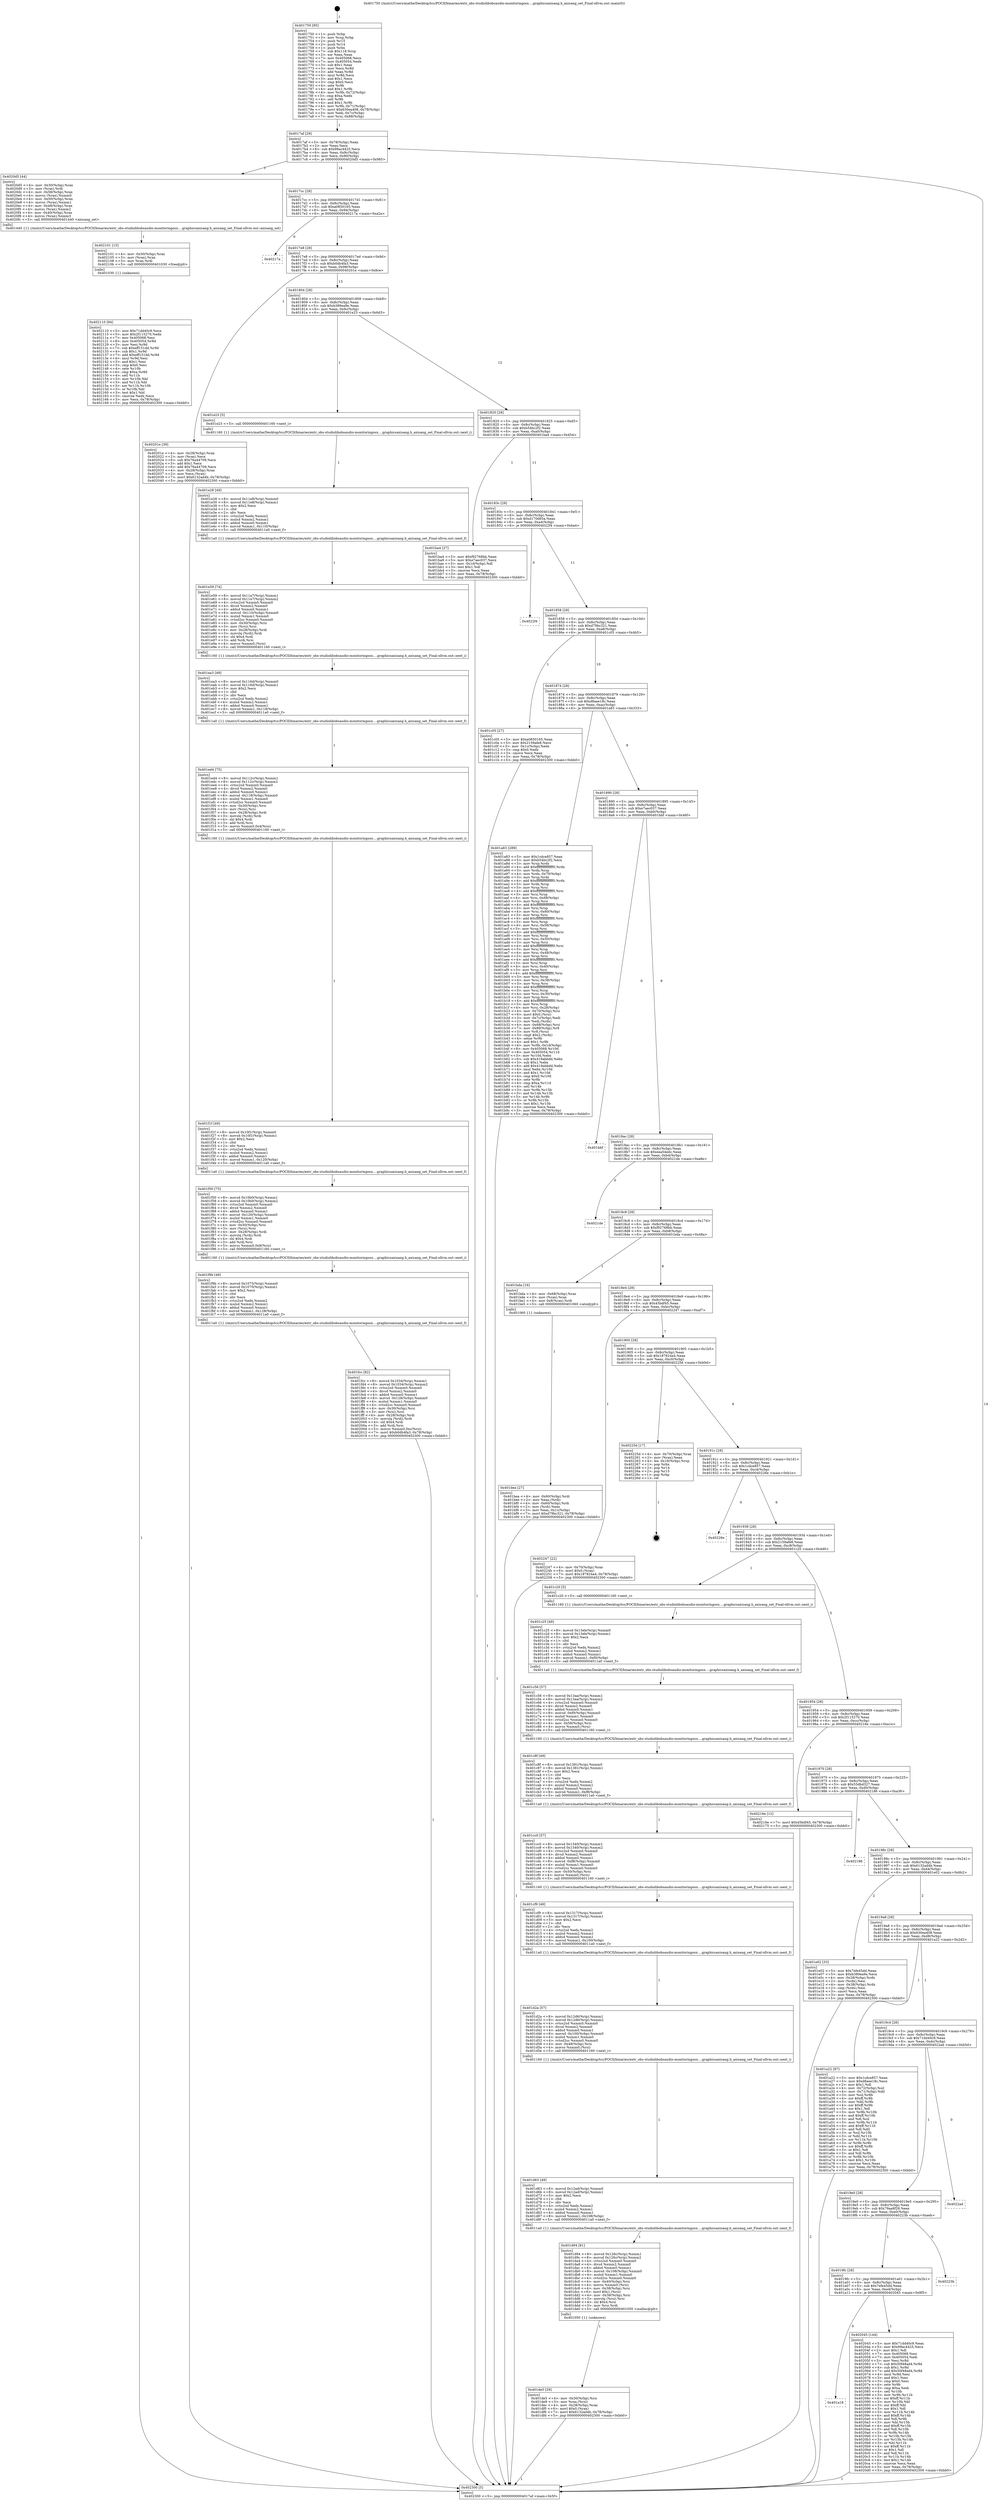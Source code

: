 digraph "0x401750" {
  label = "0x401750 (/mnt/c/Users/mathe/Desktop/tcc/POCII/binaries/extr_obs-studiolibobsaudio-monitoringosx....graphicsaxisang.h_axisang_set_Final-ollvm.out::main(0))"
  labelloc = "t"
  node[shape=record]

  Entry [label="",width=0.3,height=0.3,shape=circle,fillcolor=black,style=filled]
  "0x4017af" [label="{
     0x4017af [29]\l
     | [instrs]\l
     &nbsp;&nbsp;0x4017af \<+3\>: mov -0x78(%rbp),%eax\l
     &nbsp;&nbsp;0x4017b2 \<+2\>: mov %eax,%ecx\l
     &nbsp;&nbsp;0x4017b4 \<+6\>: sub $0x99ac4425,%ecx\l
     &nbsp;&nbsp;0x4017ba \<+6\>: mov %eax,-0x8c(%rbp)\l
     &nbsp;&nbsp;0x4017c0 \<+6\>: mov %ecx,-0x90(%rbp)\l
     &nbsp;&nbsp;0x4017c6 \<+6\>: je 00000000004020d5 \<main+0x985\>\l
  }"]
  "0x4020d5" [label="{
     0x4020d5 [44]\l
     | [instrs]\l
     &nbsp;&nbsp;0x4020d5 \<+4\>: mov -0x30(%rbp),%rax\l
     &nbsp;&nbsp;0x4020d9 \<+3\>: mov (%rax),%rdi\l
     &nbsp;&nbsp;0x4020dc \<+4\>: mov -0x58(%rbp),%rax\l
     &nbsp;&nbsp;0x4020e0 \<+4\>: movss (%rax),%xmm0\l
     &nbsp;&nbsp;0x4020e4 \<+4\>: mov -0x50(%rbp),%rax\l
     &nbsp;&nbsp;0x4020e8 \<+4\>: movss (%rax),%xmm1\l
     &nbsp;&nbsp;0x4020ec \<+4\>: mov -0x48(%rbp),%rax\l
     &nbsp;&nbsp;0x4020f0 \<+4\>: movss (%rax),%xmm2\l
     &nbsp;&nbsp;0x4020f4 \<+4\>: mov -0x40(%rbp),%rax\l
     &nbsp;&nbsp;0x4020f8 \<+4\>: movss (%rax),%xmm3\l
     &nbsp;&nbsp;0x4020fc \<+5\>: call 0000000000401440 \<axisang_set\>\l
     | [calls]\l
     &nbsp;&nbsp;0x401440 \{1\} (/mnt/c/Users/mathe/Desktop/tcc/POCII/binaries/extr_obs-studiolibobsaudio-monitoringosx....graphicsaxisang.h_axisang_set_Final-ollvm.out::axisang_set)\l
  }"]
  "0x4017cc" [label="{
     0x4017cc [28]\l
     | [instrs]\l
     &nbsp;&nbsp;0x4017cc \<+5\>: jmp 00000000004017d1 \<main+0x81\>\l
     &nbsp;&nbsp;0x4017d1 \<+6\>: mov -0x8c(%rbp),%eax\l
     &nbsp;&nbsp;0x4017d7 \<+5\>: sub $0xa0850165,%eax\l
     &nbsp;&nbsp;0x4017dc \<+6\>: mov %eax,-0x94(%rbp)\l
     &nbsp;&nbsp;0x4017e2 \<+6\>: je 000000000040217a \<main+0xa2a\>\l
  }"]
  Exit [label="",width=0.3,height=0.3,shape=circle,fillcolor=black,style=filled,peripheries=2]
  "0x40217a" [label="{
     0x40217a\l
  }", style=dashed]
  "0x4017e8" [label="{
     0x4017e8 [28]\l
     | [instrs]\l
     &nbsp;&nbsp;0x4017e8 \<+5\>: jmp 00000000004017ed \<main+0x9d\>\l
     &nbsp;&nbsp;0x4017ed \<+6\>: mov -0x8c(%rbp),%eax\l
     &nbsp;&nbsp;0x4017f3 \<+5\>: sub $0xb0db4fa3,%eax\l
     &nbsp;&nbsp;0x4017f8 \<+6\>: mov %eax,-0x98(%rbp)\l
     &nbsp;&nbsp;0x4017fe \<+6\>: je 000000000040201e \<main+0x8ce\>\l
  }"]
  "0x402110" [label="{
     0x402110 [94]\l
     | [instrs]\l
     &nbsp;&nbsp;0x402110 \<+5\>: mov $0x71dd40c9,%ecx\l
     &nbsp;&nbsp;0x402115 \<+5\>: mov $0x2f115270,%edx\l
     &nbsp;&nbsp;0x40211a \<+7\>: mov 0x405068,%esi\l
     &nbsp;&nbsp;0x402121 \<+8\>: mov 0x405054,%r8d\l
     &nbsp;&nbsp;0x402129 \<+3\>: mov %esi,%r9d\l
     &nbsp;&nbsp;0x40212c \<+7\>: sub $0xeff151dd,%r9d\l
     &nbsp;&nbsp;0x402133 \<+4\>: sub $0x1,%r9d\l
     &nbsp;&nbsp;0x402137 \<+7\>: add $0xeff151dd,%r9d\l
     &nbsp;&nbsp;0x40213e \<+4\>: imul %r9d,%esi\l
     &nbsp;&nbsp;0x402142 \<+3\>: and $0x1,%esi\l
     &nbsp;&nbsp;0x402145 \<+3\>: cmp $0x0,%esi\l
     &nbsp;&nbsp;0x402148 \<+4\>: sete %r10b\l
     &nbsp;&nbsp;0x40214c \<+4\>: cmp $0xa,%r8d\l
     &nbsp;&nbsp;0x402150 \<+4\>: setl %r11b\l
     &nbsp;&nbsp;0x402154 \<+3\>: mov %r10b,%bl\l
     &nbsp;&nbsp;0x402157 \<+3\>: and %r11b,%bl\l
     &nbsp;&nbsp;0x40215a \<+3\>: xor %r11b,%r10b\l
     &nbsp;&nbsp;0x40215d \<+3\>: or %r10b,%bl\l
     &nbsp;&nbsp;0x402160 \<+3\>: test $0x1,%bl\l
     &nbsp;&nbsp;0x402163 \<+3\>: cmovne %edx,%ecx\l
     &nbsp;&nbsp;0x402166 \<+3\>: mov %ecx,-0x78(%rbp)\l
     &nbsp;&nbsp;0x402169 \<+5\>: jmp 0000000000402300 \<main+0xbb0\>\l
  }"]
  "0x40201e" [label="{
     0x40201e [39]\l
     | [instrs]\l
     &nbsp;&nbsp;0x40201e \<+4\>: mov -0x28(%rbp),%rax\l
     &nbsp;&nbsp;0x402022 \<+2\>: mov (%rax),%ecx\l
     &nbsp;&nbsp;0x402024 \<+6\>: sub $0x76a44709,%ecx\l
     &nbsp;&nbsp;0x40202a \<+3\>: add $0x1,%ecx\l
     &nbsp;&nbsp;0x40202d \<+6\>: add $0x76a44709,%ecx\l
     &nbsp;&nbsp;0x402033 \<+4\>: mov -0x28(%rbp),%rax\l
     &nbsp;&nbsp;0x402037 \<+2\>: mov %ecx,(%rax)\l
     &nbsp;&nbsp;0x402039 \<+7\>: movl $0x6132ad4b,-0x78(%rbp)\l
     &nbsp;&nbsp;0x402040 \<+5\>: jmp 0000000000402300 \<main+0xbb0\>\l
  }"]
  "0x401804" [label="{
     0x401804 [28]\l
     | [instrs]\l
     &nbsp;&nbsp;0x401804 \<+5\>: jmp 0000000000401809 \<main+0xb9\>\l
     &nbsp;&nbsp;0x401809 \<+6\>: mov -0x8c(%rbp),%eax\l
     &nbsp;&nbsp;0x40180f \<+5\>: sub $0xb389ea9e,%eax\l
     &nbsp;&nbsp;0x401814 \<+6\>: mov %eax,-0x9c(%rbp)\l
     &nbsp;&nbsp;0x40181a \<+6\>: je 0000000000401e23 \<main+0x6d3\>\l
  }"]
  "0x402101" [label="{
     0x402101 [15]\l
     | [instrs]\l
     &nbsp;&nbsp;0x402101 \<+4\>: mov -0x30(%rbp),%rax\l
     &nbsp;&nbsp;0x402105 \<+3\>: mov (%rax),%rax\l
     &nbsp;&nbsp;0x402108 \<+3\>: mov %rax,%rdi\l
     &nbsp;&nbsp;0x40210b \<+5\>: call 0000000000401030 \<free@plt\>\l
     | [calls]\l
     &nbsp;&nbsp;0x401030 \{1\} (unknown)\l
  }"]
  "0x401e23" [label="{
     0x401e23 [5]\l
     | [instrs]\l
     &nbsp;&nbsp;0x401e23 \<+5\>: call 0000000000401160 \<next_i\>\l
     | [calls]\l
     &nbsp;&nbsp;0x401160 \{1\} (/mnt/c/Users/mathe/Desktop/tcc/POCII/binaries/extr_obs-studiolibobsaudio-monitoringosx....graphicsaxisang.h_axisang_set_Final-ollvm.out::next_i)\l
  }"]
  "0x401820" [label="{
     0x401820 [28]\l
     | [instrs]\l
     &nbsp;&nbsp;0x401820 \<+5\>: jmp 0000000000401825 \<main+0xd5\>\l
     &nbsp;&nbsp;0x401825 \<+6\>: mov -0x8c(%rbp),%eax\l
     &nbsp;&nbsp;0x40182b \<+5\>: sub $0xb54bc2f2,%eax\l
     &nbsp;&nbsp;0x401830 \<+6\>: mov %eax,-0xa0(%rbp)\l
     &nbsp;&nbsp;0x401836 \<+6\>: je 0000000000401ba4 \<main+0x454\>\l
  }"]
  "0x401a18" [label="{
     0x401a18\l
  }", style=dashed]
  "0x401ba4" [label="{
     0x401ba4 [27]\l
     | [instrs]\l
     &nbsp;&nbsp;0x401ba4 \<+5\>: mov $0xf92768bb,%eax\l
     &nbsp;&nbsp;0x401ba9 \<+5\>: mov $0xe7aec037,%ecx\l
     &nbsp;&nbsp;0x401bae \<+3\>: mov -0x1d(%rbp),%dl\l
     &nbsp;&nbsp;0x401bb1 \<+3\>: test $0x1,%dl\l
     &nbsp;&nbsp;0x401bb4 \<+3\>: cmovne %ecx,%eax\l
     &nbsp;&nbsp;0x401bb7 \<+3\>: mov %eax,-0x78(%rbp)\l
     &nbsp;&nbsp;0x401bba \<+5\>: jmp 0000000000402300 \<main+0xbb0\>\l
  }"]
  "0x40183c" [label="{
     0x40183c [28]\l
     | [instrs]\l
     &nbsp;&nbsp;0x40183c \<+5\>: jmp 0000000000401841 \<main+0xf1\>\l
     &nbsp;&nbsp;0x401841 \<+6\>: mov -0x8c(%rbp),%eax\l
     &nbsp;&nbsp;0x401847 \<+5\>: sub $0xd170d65a,%eax\l
     &nbsp;&nbsp;0x40184c \<+6\>: mov %eax,-0xa4(%rbp)\l
     &nbsp;&nbsp;0x401852 \<+6\>: je 00000000004022f4 \<main+0xba4\>\l
  }"]
  "0x402045" [label="{
     0x402045 [144]\l
     | [instrs]\l
     &nbsp;&nbsp;0x402045 \<+5\>: mov $0x71dd40c9,%eax\l
     &nbsp;&nbsp;0x40204a \<+5\>: mov $0x99ac4425,%ecx\l
     &nbsp;&nbsp;0x40204f \<+2\>: mov $0x1,%dl\l
     &nbsp;&nbsp;0x402051 \<+7\>: mov 0x405068,%esi\l
     &nbsp;&nbsp;0x402058 \<+7\>: mov 0x405054,%edi\l
     &nbsp;&nbsp;0x40205f \<+3\>: mov %esi,%r8d\l
     &nbsp;&nbsp;0x402062 \<+7\>: sub $0x50f48ad4,%r8d\l
     &nbsp;&nbsp;0x402069 \<+4\>: sub $0x1,%r8d\l
     &nbsp;&nbsp;0x40206d \<+7\>: add $0x50f48ad4,%r8d\l
     &nbsp;&nbsp;0x402074 \<+4\>: imul %r8d,%esi\l
     &nbsp;&nbsp;0x402078 \<+3\>: and $0x1,%esi\l
     &nbsp;&nbsp;0x40207b \<+3\>: cmp $0x0,%esi\l
     &nbsp;&nbsp;0x40207e \<+4\>: sete %r9b\l
     &nbsp;&nbsp;0x402082 \<+3\>: cmp $0xa,%edi\l
     &nbsp;&nbsp;0x402085 \<+4\>: setl %r10b\l
     &nbsp;&nbsp;0x402089 \<+3\>: mov %r9b,%r11b\l
     &nbsp;&nbsp;0x40208c \<+4\>: xor $0xff,%r11b\l
     &nbsp;&nbsp;0x402090 \<+3\>: mov %r10b,%bl\l
     &nbsp;&nbsp;0x402093 \<+3\>: xor $0xff,%bl\l
     &nbsp;&nbsp;0x402096 \<+3\>: xor $0x1,%dl\l
     &nbsp;&nbsp;0x402099 \<+3\>: mov %r11b,%r14b\l
     &nbsp;&nbsp;0x40209c \<+4\>: and $0xff,%r14b\l
     &nbsp;&nbsp;0x4020a0 \<+3\>: and %dl,%r9b\l
     &nbsp;&nbsp;0x4020a3 \<+3\>: mov %bl,%r15b\l
     &nbsp;&nbsp;0x4020a6 \<+4\>: and $0xff,%r15b\l
     &nbsp;&nbsp;0x4020aa \<+3\>: and %dl,%r10b\l
     &nbsp;&nbsp;0x4020ad \<+3\>: or %r9b,%r14b\l
     &nbsp;&nbsp;0x4020b0 \<+3\>: or %r10b,%r15b\l
     &nbsp;&nbsp;0x4020b3 \<+3\>: xor %r15b,%r14b\l
     &nbsp;&nbsp;0x4020b6 \<+3\>: or %bl,%r11b\l
     &nbsp;&nbsp;0x4020b9 \<+4\>: xor $0xff,%r11b\l
     &nbsp;&nbsp;0x4020bd \<+3\>: or $0x1,%dl\l
     &nbsp;&nbsp;0x4020c0 \<+3\>: and %dl,%r11b\l
     &nbsp;&nbsp;0x4020c3 \<+3\>: or %r11b,%r14b\l
     &nbsp;&nbsp;0x4020c6 \<+4\>: test $0x1,%r14b\l
     &nbsp;&nbsp;0x4020ca \<+3\>: cmovne %ecx,%eax\l
     &nbsp;&nbsp;0x4020cd \<+3\>: mov %eax,-0x78(%rbp)\l
     &nbsp;&nbsp;0x4020d0 \<+5\>: jmp 0000000000402300 \<main+0xbb0\>\l
  }"]
  "0x4022f4" [label="{
     0x4022f4\l
  }", style=dashed]
  "0x401858" [label="{
     0x401858 [28]\l
     | [instrs]\l
     &nbsp;&nbsp;0x401858 \<+5\>: jmp 000000000040185d \<main+0x10d\>\l
     &nbsp;&nbsp;0x40185d \<+6\>: mov -0x8c(%rbp),%eax\l
     &nbsp;&nbsp;0x401863 \<+5\>: sub $0xd79bc321,%eax\l
     &nbsp;&nbsp;0x401868 \<+6\>: mov %eax,-0xa8(%rbp)\l
     &nbsp;&nbsp;0x40186e \<+6\>: je 0000000000401c05 \<main+0x4b5\>\l
  }"]
  "0x4019fc" [label="{
     0x4019fc [28]\l
     | [instrs]\l
     &nbsp;&nbsp;0x4019fc \<+5\>: jmp 0000000000401a01 \<main+0x2b1\>\l
     &nbsp;&nbsp;0x401a01 \<+6\>: mov -0x8c(%rbp),%eax\l
     &nbsp;&nbsp;0x401a07 \<+5\>: sub $0x7efe45dd,%eax\l
     &nbsp;&nbsp;0x401a0c \<+6\>: mov %eax,-0xe4(%rbp)\l
     &nbsp;&nbsp;0x401a12 \<+6\>: je 0000000000402045 \<main+0x8f5\>\l
  }"]
  "0x401c05" [label="{
     0x401c05 [27]\l
     | [instrs]\l
     &nbsp;&nbsp;0x401c05 \<+5\>: mov $0xa0850165,%eax\l
     &nbsp;&nbsp;0x401c0a \<+5\>: mov $0x2159afe8,%ecx\l
     &nbsp;&nbsp;0x401c0f \<+3\>: mov -0x1c(%rbp),%edx\l
     &nbsp;&nbsp;0x401c12 \<+3\>: cmp $0x0,%edx\l
     &nbsp;&nbsp;0x401c15 \<+3\>: cmove %ecx,%eax\l
     &nbsp;&nbsp;0x401c18 \<+3\>: mov %eax,-0x78(%rbp)\l
     &nbsp;&nbsp;0x401c1b \<+5\>: jmp 0000000000402300 \<main+0xbb0\>\l
  }"]
  "0x401874" [label="{
     0x401874 [28]\l
     | [instrs]\l
     &nbsp;&nbsp;0x401874 \<+5\>: jmp 0000000000401879 \<main+0x129\>\l
     &nbsp;&nbsp;0x401879 \<+6\>: mov -0x8c(%rbp),%eax\l
     &nbsp;&nbsp;0x40187f \<+5\>: sub $0xd8aee18c,%eax\l
     &nbsp;&nbsp;0x401884 \<+6\>: mov %eax,-0xac(%rbp)\l
     &nbsp;&nbsp;0x40188a \<+6\>: je 0000000000401a83 \<main+0x333\>\l
  }"]
  "0x40223b" [label="{
     0x40223b\l
  }", style=dashed]
  "0x401a83" [label="{
     0x401a83 [289]\l
     | [instrs]\l
     &nbsp;&nbsp;0x401a83 \<+5\>: mov $0x1cdce857,%eax\l
     &nbsp;&nbsp;0x401a88 \<+5\>: mov $0xb54bc2f2,%ecx\l
     &nbsp;&nbsp;0x401a8d \<+3\>: mov %rsp,%rdx\l
     &nbsp;&nbsp;0x401a90 \<+4\>: add $0xfffffffffffffff0,%rdx\l
     &nbsp;&nbsp;0x401a94 \<+3\>: mov %rdx,%rsp\l
     &nbsp;&nbsp;0x401a97 \<+4\>: mov %rdx,-0x70(%rbp)\l
     &nbsp;&nbsp;0x401a9b \<+3\>: mov %rsp,%rdx\l
     &nbsp;&nbsp;0x401a9e \<+4\>: add $0xfffffffffffffff0,%rdx\l
     &nbsp;&nbsp;0x401aa2 \<+3\>: mov %rdx,%rsp\l
     &nbsp;&nbsp;0x401aa5 \<+3\>: mov %rsp,%rsi\l
     &nbsp;&nbsp;0x401aa8 \<+4\>: add $0xfffffffffffffff0,%rsi\l
     &nbsp;&nbsp;0x401aac \<+3\>: mov %rsi,%rsp\l
     &nbsp;&nbsp;0x401aaf \<+4\>: mov %rsi,-0x68(%rbp)\l
     &nbsp;&nbsp;0x401ab3 \<+3\>: mov %rsp,%rsi\l
     &nbsp;&nbsp;0x401ab6 \<+4\>: add $0xfffffffffffffff0,%rsi\l
     &nbsp;&nbsp;0x401aba \<+3\>: mov %rsi,%rsp\l
     &nbsp;&nbsp;0x401abd \<+4\>: mov %rsi,-0x60(%rbp)\l
     &nbsp;&nbsp;0x401ac1 \<+3\>: mov %rsp,%rsi\l
     &nbsp;&nbsp;0x401ac4 \<+4\>: add $0xfffffffffffffff0,%rsi\l
     &nbsp;&nbsp;0x401ac8 \<+3\>: mov %rsi,%rsp\l
     &nbsp;&nbsp;0x401acb \<+4\>: mov %rsi,-0x58(%rbp)\l
     &nbsp;&nbsp;0x401acf \<+3\>: mov %rsp,%rsi\l
     &nbsp;&nbsp;0x401ad2 \<+4\>: add $0xfffffffffffffff0,%rsi\l
     &nbsp;&nbsp;0x401ad6 \<+3\>: mov %rsi,%rsp\l
     &nbsp;&nbsp;0x401ad9 \<+4\>: mov %rsi,-0x50(%rbp)\l
     &nbsp;&nbsp;0x401add \<+3\>: mov %rsp,%rsi\l
     &nbsp;&nbsp;0x401ae0 \<+4\>: add $0xfffffffffffffff0,%rsi\l
     &nbsp;&nbsp;0x401ae4 \<+3\>: mov %rsi,%rsp\l
     &nbsp;&nbsp;0x401ae7 \<+4\>: mov %rsi,-0x48(%rbp)\l
     &nbsp;&nbsp;0x401aeb \<+3\>: mov %rsp,%rsi\l
     &nbsp;&nbsp;0x401aee \<+4\>: add $0xfffffffffffffff0,%rsi\l
     &nbsp;&nbsp;0x401af2 \<+3\>: mov %rsi,%rsp\l
     &nbsp;&nbsp;0x401af5 \<+4\>: mov %rsi,-0x40(%rbp)\l
     &nbsp;&nbsp;0x401af9 \<+3\>: mov %rsp,%rsi\l
     &nbsp;&nbsp;0x401afc \<+4\>: add $0xfffffffffffffff0,%rsi\l
     &nbsp;&nbsp;0x401b00 \<+3\>: mov %rsi,%rsp\l
     &nbsp;&nbsp;0x401b03 \<+4\>: mov %rsi,-0x38(%rbp)\l
     &nbsp;&nbsp;0x401b07 \<+3\>: mov %rsp,%rsi\l
     &nbsp;&nbsp;0x401b0a \<+4\>: add $0xfffffffffffffff0,%rsi\l
     &nbsp;&nbsp;0x401b0e \<+3\>: mov %rsi,%rsp\l
     &nbsp;&nbsp;0x401b11 \<+4\>: mov %rsi,-0x30(%rbp)\l
     &nbsp;&nbsp;0x401b15 \<+3\>: mov %rsp,%rsi\l
     &nbsp;&nbsp;0x401b18 \<+4\>: add $0xfffffffffffffff0,%rsi\l
     &nbsp;&nbsp;0x401b1c \<+3\>: mov %rsi,%rsp\l
     &nbsp;&nbsp;0x401b1f \<+4\>: mov %rsi,-0x28(%rbp)\l
     &nbsp;&nbsp;0x401b23 \<+4\>: mov -0x70(%rbp),%rsi\l
     &nbsp;&nbsp;0x401b27 \<+6\>: movl $0x0,(%rsi)\l
     &nbsp;&nbsp;0x401b2d \<+3\>: mov -0x7c(%rbp),%edi\l
     &nbsp;&nbsp;0x401b30 \<+2\>: mov %edi,(%rdx)\l
     &nbsp;&nbsp;0x401b32 \<+4\>: mov -0x68(%rbp),%rsi\l
     &nbsp;&nbsp;0x401b36 \<+7\>: mov -0x88(%rbp),%r8\l
     &nbsp;&nbsp;0x401b3d \<+3\>: mov %r8,(%rsi)\l
     &nbsp;&nbsp;0x401b40 \<+3\>: cmpl $0x2,(%rdx)\l
     &nbsp;&nbsp;0x401b43 \<+4\>: setne %r9b\l
     &nbsp;&nbsp;0x401b47 \<+4\>: and $0x1,%r9b\l
     &nbsp;&nbsp;0x401b4b \<+4\>: mov %r9b,-0x1d(%rbp)\l
     &nbsp;&nbsp;0x401b4f \<+8\>: mov 0x405068,%r10d\l
     &nbsp;&nbsp;0x401b57 \<+8\>: mov 0x405054,%r11d\l
     &nbsp;&nbsp;0x401b5f \<+3\>: mov %r10d,%ebx\l
     &nbsp;&nbsp;0x401b62 \<+6\>: sub $0x419abbdd,%ebx\l
     &nbsp;&nbsp;0x401b68 \<+3\>: sub $0x1,%ebx\l
     &nbsp;&nbsp;0x401b6b \<+6\>: add $0x419abbdd,%ebx\l
     &nbsp;&nbsp;0x401b71 \<+4\>: imul %ebx,%r10d\l
     &nbsp;&nbsp;0x401b75 \<+4\>: and $0x1,%r10d\l
     &nbsp;&nbsp;0x401b79 \<+4\>: cmp $0x0,%r10d\l
     &nbsp;&nbsp;0x401b7d \<+4\>: sete %r9b\l
     &nbsp;&nbsp;0x401b81 \<+4\>: cmp $0xa,%r11d\l
     &nbsp;&nbsp;0x401b85 \<+4\>: setl %r14b\l
     &nbsp;&nbsp;0x401b89 \<+3\>: mov %r9b,%r15b\l
     &nbsp;&nbsp;0x401b8c \<+3\>: and %r14b,%r15b\l
     &nbsp;&nbsp;0x401b8f \<+3\>: xor %r14b,%r9b\l
     &nbsp;&nbsp;0x401b92 \<+3\>: or %r9b,%r15b\l
     &nbsp;&nbsp;0x401b95 \<+4\>: test $0x1,%r15b\l
     &nbsp;&nbsp;0x401b99 \<+3\>: cmovne %ecx,%eax\l
     &nbsp;&nbsp;0x401b9c \<+3\>: mov %eax,-0x78(%rbp)\l
     &nbsp;&nbsp;0x401b9f \<+5\>: jmp 0000000000402300 \<main+0xbb0\>\l
  }"]
  "0x401890" [label="{
     0x401890 [28]\l
     | [instrs]\l
     &nbsp;&nbsp;0x401890 \<+5\>: jmp 0000000000401895 \<main+0x145\>\l
     &nbsp;&nbsp;0x401895 \<+6\>: mov -0x8c(%rbp),%eax\l
     &nbsp;&nbsp;0x40189b \<+5\>: sub $0xe7aec037,%eax\l
     &nbsp;&nbsp;0x4018a0 \<+6\>: mov %eax,-0xb0(%rbp)\l
     &nbsp;&nbsp;0x4018a6 \<+6\>: je 0000000000401bbf \<main+0x46f\>\l
  }"]
  "0x4019e0" [label="{
     0x4019e0 [28]\l
     | [instrs]\l
     &nbsp;&nbsp;0x4019e0 \<+5\>: jmp 00000000004019e5 \<main+0x295\>\l
     &nbsp;&nbsp;0x4019e5 \<+6\>: mov -0x8c(%rbp),%eax\l
     &nbsp;&nbsp;0x4019eb \<+5\>: sub $0x79aa9f28,%eax\l
     &nbsp;&nbsp;0x4019f0 \<+6\>: mov %eax,-0xe0(%rbp)\l
     &nbsp;&nbsp;0x4019f6 \<+6\>: je 000000000040223b \<main+0xaeb\>\l
  }"]
  "0x401bbf" [label="{
     0x401bbf\l
  }", style=dashed]
  "0x4018ac" [label="{
     0x4018ac [28]\l
     | [instrs]\l
     &nbsp;&nbsp;0x4018ac \<+5\>: jmp 00000000004018b1 \<main+0x161\>\l
     &nbsp;&nbsp;0x4018b1 \<+6\>: mov -0x8c(%rbp),%eax\l
     &nbsp;&nbsp;0x4018b7 \<+5\>: sub $0xeea54edc,%eax\l
     &nbsp;&nbsp;0x4018bc \<+6\>: mov %eax,-0xb4(%rbp)\l
     &nbsp;&nbsp;0x4018c2 \<+6\>: je 00000000004021de \<main+0xa8e\>\l
  }"]
  "0x4022ad" [label="{
     0x4022ad\l
  }", style=dashed]
  "0x4021de" [label="{
     0x4021de\l
  }", style=dashed]
  "0x4018c8" [label="{
     0x4018c8 [28]\l
     | [instrs]\l
     &nbsp;&nbsp;0x4018c8 \<+5\>: jmp 00000000004018cd \<main+0x17d\>\l
     &nbsp;&nbsp;0x4018cd \<+6\>: mov -0x8c(%rbp),%eax\l
     &nbsp;&nbsp;0x4018d3 \<+5\>: sub $0xf92768bb,%eax\l
     &nbsp;&nbsp;0x4018d8 \<+6\>: mov %eax,-0xb8(%rbp)\l
     &nbsp;&nbsp;0x4018de \<+6\>: je 0000000000401bda \<main+0x48a\>\l
  }"]
  "0x401fcc" [label="{
     0x401fcc [82]\l
     | [instrs]\l
     &nbsp;&nbsp;0x401fcc \<+8\>: movsd 0x1034(%rip),%xmm1\l
     &nbsp;&nbsp;0x401fd4 \<+8\>: movsd 0x1034(%rip),%xmm2\l
     &nbsp;&nbsp;0x401fdc \<+4\>: cvtss2sd %xmm0,%xmm0\l
     &nbsp;&nbsp;0x401fe0 \<+4\>: divsd %xmm2,%xmm0\l
     &nbsp;&nbsp;0x401fe4 \<+4\>: addsd %xmm0,%xmm1\l
     &nbsp;&nbsp;0x401fe8 \<+8\>: movsd -0x128(%rbp),%xmm0\l
     &nbsp;&nbsp;0x401ff0 \<+4\>: mulsd %xmm1,%xmm0\l
     &nbsp;&nbsp;0x401ff4 \<+4\>: cvtsd2ss %xmm0,%xmm0\l
     &nbsp;&nbsp;0x401ff8 \<+4\>: mov -0x30(%rbp),%rsi\l
     &nbsp;&nbsp;0x401ffc \<+3\>: mov (%rsi),%rsi\l
     &nbsp;&nbsp;0x401fff \<+4\>: mov -0x28(%rbp),%rdi\l
     &nbsp;&nbsp;0x402003 \<+3\>: movslq (%rdi),%rdi\l
     &nbsp;&nbsp;0x402006 \<+4\>: shl $0x4,%rdi\l
     &nbsp;&nbsp;0x40200a \<+3\>: add %rdi,%rsi\l
     &nbsp;&nbsp;0x40200d \<+5\>: movss %xmm0,0xc(%rsi)\l
     &nbsp;&nbsp;0x402012 \<+7\>: movl $0xb0db4fa3,-0x78(%rbp)\l
     &nbsp;&nbsp;0x402019 \<+5\>: jmp 0000000000402300 \<main+0xbb0\>\l
  }"]
  "0x401bda" [label="{
     0x401bda [16]\l
     | [instrs]\l
     &nbsp;&nbsp;0x401bda \<+4\>: mov -0x68(%rbp),%rax\l
     &nbsp;&nbsp;0x401bde \<+3\>: mov (%rax),%rax\l
     &nbsp;&nbsp;0x401be1 \<+4\>: mov 0x8(%rax),%rdi\l
     &nbsp;&nbsp;0x401be5 \<+5\>: call 0000000000401060 \<atoi@plt\>\l
     | [calls]\l
     &nbsp;&nbsp;0x401060 \{1\} (unknown)\l
  }"]
  "0x4018e4" [label="{
     0x4018e4 [28]\l
     | [instrs]\l
     &nbsp;&nbsp;0x4018e4 \<+5\>: jmp 00000000004018e9 \<main+0x199\>\l
     &nbsp;&nbsp;0x4018e9 \<+6\>: mov -0x8c(%rbp),%eax\l
     &nbsp;&nbsp;0x4018ef \<+5\>: sub $0x45bdf45,%eax\l
     &nbsp;&nbsp;0x4018f4 \<+6\>: mov %eax,-0xbc(%rbp)\l
     &nbsp;&nbsp;0x4018fa \<+6\>: je 0000000000402247 \<main+0xaf7\>\l
  }"]
  "0x401f9b" [label="{
     0x401f9b [49]\l
     | [instrs]\l
     &nbsp;&nbsp;0x401f9b \<+8\>: movsd 0x1075(%rip),%xmm0\l
     &nbsp;&nbsp;0x401fa3 \<+8\>: movsd 0x1075(%rip),%xmm1\l
     &nbsp;&nbsp;0x401fab \<+5\>: mov $0x2,%ecx\l
     &nbsp;&nbsp;0x401fb0 \<+1\>: cltd\l
     &nbsp;&nbsp;0x401fb1 \<+2\>: idiv %ecx\l
     &nbsp;&nbsp;0x401fb3 \<+4\>: cvtsi2sd %edx,%xmm2\l
     &nbsp;&nbsp;0x401fb7 \<+4\>: mulsd %xmm2,%xmm1\l
     &nbsp;&nbsp;0x401fbb \<+4\>: addsd %xmm0,%xmm1\l
     &nbsp;&nbsp;0x401fbf \<+8\>: movsd %xmm1,-0x128(%rbp)\l
     &nbsp;&nbsp;0x401fc7 \<+5\>: call 00000000004011a0 \<next_f\>\l
     | [calls]\l
     &nbsp;&nbsp;0x4011a0 \{1\} (/mnt/c/Users/mathe/Desktop/tcc/POCII/binaries/extr_obs-studiolibobsaudio-monitoringosx....graphicsaxisang.h_axisang_set_Final-ollvm.out::next_f)\l
  }"]
  "0x402247" [label="{
     0x402247 [22]\l
     | [instrs]\l
     &nbsp;&nbsp;0x402247 \<+4\>: mov -0x70(%rbp),%rax\l
     &nbsp;&nbsp;0x40224b \<+6\>: movl $0x0,(%rax)\l
     &nbsp;&nbsp;0x402251 \<+7\>: movl $0x187824a4,-0x78(%rbp)\l
     &nbsp;&nbsp;0x402258 \<+5\>: jmp 0000000000402300 \<main+0xbb0\>\l
  }"]
  "0x401900" [label="{
     0x401900 [28]\l
     | [instrs]\l
     &nbsp;&nbsp;0x401900 \<+5\>: jmp 0000000000401905 \<main+0x1b5\>\l
     &nbsp;&nbsp;0x401905 \<+6\>: mov -0x8c(%rbp),%eax\l
     &nbsp;&nbsp;0x40190b \<+5\>: sub $0x187824a4,%eax\l
     &nbsp;&nbsp;0x401910 \<+6\>: mov %eax,-0xc0(%rbp)\l
     &nbsp;&nbsp;0x401916 \<+6\>: je 000000000040225d \<main+0xb0d\>\l
  }"]
  "0x401f50" [label="{
     0x401f50 [75]\l
     | [instrs]\l
     &nbsp;&nbsp;0x401f50 \<+8\>: movsd 0x10b0(%rip),%xmm1\l
     &nbsp;&nbsp;0x401f58 \<+8\>: movsd 0x10b0(%rip),%xmm2\l
     &nbsp;&nbsp;0x401f60 \<+4\>: cvtss2sd %xmm0,%xmm0\l
     &nbsp;&nbsp;0x401f64 \<+4\>: divsd %xmm2,%xmm0\l
     &nbsp;&nbsp;0x401f68 \<+4\>: addsd %xmm0,%xmm1\l
     &nbsp;&nbsp;0x401f6c \<+8\>: movsd -0x120(%rbp),%xmm0\l
     &nbsp;&nbsp;0x401f74 \<+4\>: mulsd %xmm1,%xmm0\l
     &nbsp;&nbsp;0x401f78 \<+4\>: cvtsd2ss %xmm0,%xmm0\l
     &nbsp;&nbsp;0x401f7c \<+4\>: mov -0x30(%rbp),%rsi\l
     &nbsp;&nbsp;0x401f80 \<+3\>: mov (%rsi),%rsi\l
     &nbsp;&nbsp;0x401f83 \<+4\>: mov -0x28(%rbp),%rdi\l
     &nbsp;&nbsp;0x401f87 \<+3\>: movslq (%rdi),%rdi\l
     &nbsp;&nbsp;0x401f8a \<+4\>: shl $0x4,%rdi\l
     &nbsp;&nbsp;0x401f8e \<+3\>: add %rdi,%rsi\l
     &nbsp;&nbsp;0x401f91 \<+5\>: movss %xmm0,0x8(%rsi)\l
     &nbsp;&nbsp;0x401f96 \<+5\>: call 0000000000401160 \<next_i\>\l
     | [calls]\l
     &nbsp;&nbsp;0x401160 \{1\} (/mnt/c/Users/mathe/Desktop/tcc/POCII/binaries/extr_obs-studiolibobsaudio-monitoringosx....graphicsaxisang.h_axisang_set_Final-ollvm.out::next_i)\l
  }"]
  "0x40225d" [label="{
     0x40225d [17]\l
     | [instrs]\l
     &nbsp;&nbsp;0x40225d \<+4\>: mov -0x70(%rbp),%rax\l
     &nbsp;&nbsp;0x402261 \<+2\>: mov (%rax),%eax\l
     &nbsp;&nbsp;0x402263 \<+4\>: lea -0x18(%rbp),%rsp\l
     &nbsp;&nbsp;0x402267 \<+1\>: pop %rbx\l
     &nbsp;&nbsp;0x402268 \<+2\>: pop %r14\l
     &nbsp;&nbsp;0x40226a \<+2\>: pop %r15\l
     &nbsp;&nbsp;0x40226c \<+1\>: pop %rbp\l
     &nbsp;&nbsp;0x40226d \<+1\>: ret\l
  }"]
  "0x40191c" [label="{
     0x40191c [28]\l
     | [instrs]\l
     &nbsp;&nbsp;0x40191c \<+5\>: jmp 0000000000401921 \<main+0x1d1\>\l
     &nbsp;&nbsp;0x401921 \<+6\>: mov -0x8c(%rbp),%eax\l
     &nbsp;&nbsp;0x401927 \<+5\>: sub $0x1cdce857,%eax\l
     &nbsp;&nbsp;0x40192c \<+6\>: mov %eax,-0xc4(%rbp)\l
     &nbsp;&nbsp;0x401932 \<+6\>: je 000000000040226e \<main+0xb1e\>\l
  }"]
  "0x401f1f" [label="{
     0x401f1f [49]\l
     | [instrs]\l
     &nbsp;&nbsp;0x401f1f \<+8\>: movsd 0x10f1(%rip),%xmm0\l
     &nbsp;&nbsp;0x401f27 \<+8\>: movsd 0x10f1(%rip),%xmm1\l
     &nbsp;&nbsp;0x401f2f \<+5\>: mov $0x2,%ecx\l
     &nbsp;&nbsp;0x401f34 \<+1\>: cltd\l
     &nbsp;&nbsp;0x401f35 \<+2\>: idiv %ecx\l
     &nbsp;&nbsp;0x401f37 \<+4\>: cvtsi2sd %edx,%xmm2\l
     &nbsp;&nbsp;0x401f3b \<+4\>: mulsd %xmm2,%xmm1\l
     &nbsp;&nbsp;0x401f3f \<+4\>: addsd %xmm0,%xmm1\l
     &nbsp;&nbsp;0x401f43 \<+8\>: movsd %xmm1,-0x120(%rbp)\l
     &nbsp;&nbsp;0x401f4b \<+5\>: call 00000000004011a0 \<next_f\>\l
     | [calls]\l
     &nbsp;&nbsp;0x4011a0 \{1\} (/mnt/c/Users/mathe/Desktop/tcc/POCII/binaries/extr_obs-studiolibobsaudio-monitoringosx....graphicsaxisang.h_axisang_set_Final-ollvm.out::next_f)\l
  }"]
  "0x40226e" [label="{
     0x40226e\l
  }", style=dashed]
  "0x401938" [label="{
     0x401938 [28]\l
     | [instrs]\l
     &nbsp;&nbsp;0x401938 \<+5\>: jmp 000000000040193d \<main+0x1ed\>\l
     &nbsp;&nbsp;0x40193d \<+6\>: mov -0x8c(%rbp),%eax\l
     &nbsp;&nbsp;0x401943 \<+5\>: sub $0x2159afe8,%eax\l
     &nbsp;&nbsp;0x401948 \<+6\>: mov %eax,-0xc8(%rbp)\l
     &nbsp;&nbsp;0x40194e \<+6\>: je 0000000000401c20 \<main+0x4d0\>\l
  }"]
  "0x401ed4" [label="{
     0x401ed4 [75]\l
     | [instrs]\l
     &nbsp;&nbsp;0x401ed4 \<+8\>: movsd 0x112c(%rip),%xmm1\l
     &nbsp;&nbsp;0x401edc \<+8\>: movsd 0x112c(%rip),%xmm2\l
     &nbsp;&nbsp;0x401ee4 \<+4\>: cvtss2sd %xmm0,%xmm0\l
     &nbsp;&nbsp;0x401ee8 \<+4\>: divsd %xmm2,%xmm0\l
     &nbsp;&nbsp;0x401eec \<+4\>: addsd %xmm0,%xmm1\l
     &nbsp;&nbsp;0x401ef0 \<+8\>: movsd -0x118(%rbp),%xmm0\l
     &nbsp;&nbsp;0x401ef8 \<+4\>: mulsd %xmm1,%xmm0\l
     &nbsp;&nbsp;0x401efc \<+4\>: cvtsd2ss %xmm0,%xmm0\l
     &nbsp;&nbsp;0x401f00 \<+4\>: mov -0x30(%rbp),%rsi\l
     &nbsp;&nbsp;0x401f04 \<+3\>: mov (%rsi),%rsi\l
     &nbsp;&nbsp;0x401f07 \<+4\>: mov -0x28(%rbp),%rdi\l
     &nbsp;&nbsp;0x401f0b \<+3\>: movslq (%rdi),%rdi\l
     &nbsp;&nbsp;0x401f0e \<+4\>: shl $0x4,%rdi\l
     &nbsp;&nbsp;0x401f12 \<+3\>: add %rdi,%rsi\l
     &nbsp;&nbsp;0x401f15 \<+5\>: movss %xmm0,0x4(%rsi)\l
     &nbsp;&nbsp;0x401f1a \<+5\>: call 0000000000401160 \<next_i\>\l
     | [calls]\l
     &nbsp;&nbsp;0x401160 \{1\} (/mnt/c/Users/mathe/Desktop/tcc/POCII/binaries/extr_obs-studiolibobsaudio-monitoringosx....graphicsaxisang.h_axisang_set_Final-ollvm.out::next_i)\l
  }"]
  "0x401c20" [label="{
     0x401c20 [5]\l
     | [instrs]\l
     &nbsp;&nbsp;0x401c20 \<+5\>: call 0000000000401160 \<next_i\>\l
     | [calls]\l
     &nbsp;&nbsp;0x401160 \{1\} (/mnt/c/Users/mathe/Desktop/tcc/POCII/binaries/extr_obs-studiolibobsaudio-monitoringosx....graphicsaxisang.h_axisang_set_Final-ollvm.out::next_i)\l
  }"]
  "0x401954" [label="{
     0x401954 [28]\l
     | [instrs]\l
     &nbsp;&nbsp;0x401954 \<+5\>: jmp 0000000000401959 \<main+0x209\>\l
     &nbsp;&nbsp;0x401959 \<+6\>: mov -0x8c(%rbp),%eax\l
     &nbsp;&nbsp;0x40195f \<+5\>: sub $0x2f115270,%eax\l
     &nbsp;&nbsp;0x401964 \<+6\>: mov %eax,-0xcc(%rbp)\l
     &nbsp;&nbsp;0x40196a \<+6\>: je 000000000040216e \<main+0xa1e\>\l
  }"]
  "0x401ea3" [label="{
     0x401ea3 [49]\l
     | [instrs]\l
     &nbsp;&nbsp;0x401ea3 \<+8\>: movsd 0x116d(%rip),%xmm0\l
     &nbsp;&nbsp;0x401eab \<+8\>: movsd 0x116d(%rip),%xmm1\l
     &nbsp;&nbsp;0x401eb3 \<+5\>: mov $0x2,%ecx\l
     &nbsp;&nbsp;0x401eb8 \<+1\>: cltd\l
     &nbsp;&nbsp;0x401eb9 \<+2\>: idiv %ecx\l
     &nbsp;&nbsp;0x401ebb \<+4\>: cvtsi2sd %edx,%xmm2\l
     &nbsp;&nbsp;0x401ebf \<+4\>: mulsd %xmm2,%xmm1\l
     &nbsp;&nbsp;0x401ec3 \<+4\>: addsd %xmm0,%xmm1\l
     &nbsp;&nbsp;0x401ec7 \<+8\>: movsd %xmm1,-0x118(%rbp)\l
     &nbsp;&nbsp;0x401ecf \<+5\>: call 00000000004011a0 \<next_f\>\l
     | [calls]\l
     &nbsp;&nbsp;0x4011a0 \{1\} (/mnt/c/Users/mathe/Desktop/tcc/POCII/binaries/extr_obs-studiolibobsaudio-monitoringosx....graphicsaxisang.h_axisang_set_Final-ollvm.out::next_f)\l
  }"]
  "0x40216e" [label="{
     0x40216e [12]\l
     | [instrs]\l
     &nbsp;&nbsp;0x40216e \<+7\>: movl $0x45bdf45,-0x78(%rbp)\l
     &nbsp;&nbsp;0x402175 \<+5\>: jmp 0000000000402300 \<main+0xbb0\>\l
  }"]
  "0x401970" [label="{
     0x401970 [28]\l
     | [instrs]\l
     &nbsp;&nbsp;0x401970 \<+5\>: jmp 0000000000401975 \<main+0x225\>\l
     &nbsp;&nbsp;0x401975 \<+6\>: mov -0x8c(%rbp),%eax\l
     &nbsp;&nbsp;0x40197b \<+5\>: sub $0x55dbd327,%eax\l
     &nbsp;&nbsp;0x401980 \<+6\>: mov %eax,-0xd0(%rbp)\l
     &nbsp;&nbsp;0x401986 \<+6\>: je 0000000000402186 \<main+0xa36\>\l
  }"]
  "0x401e59" [label="{
     0x401e59 [74]\l
     | [instrs]\l
     &nbsp;&nbsp;0x401e59 \<+8\>: movsd 0x11a7(%rip),%xmm1\l
     &nbsp;&nbsp;0x401e61 \<+8\>: movsd 0x11a7(%rip),%xmm2\l
     &nbsp;&nbsp;0x401e69 \<+4\>: cvtss2sd %xmm0,%xmm0\l
     &nbsp;&nbsp;0x401e6d \<+4\>: divsd %xmm2,%xmm0\l
     &nbsp;&nbsp;0x401e71 \<+4\>: addsd %xmm0,%xmm1\l
     &nbsp;&nbsp;0x401e75 \<+8\>: movsd -0x110(%rbp),%xmm0\l
     &nbsp;&nbsp;0x401e7d \<+4\>: mulsd %xmm1,%xmm0\l
     &nbsp;&nbsp;0x401e81 \<+4\>: cvtsd2ss %xmm0,%xmm0\l
     &nbsp;&nbsp;0x401e85 \<+4\>: mov -0x30(%rbp),%rsi\l
     &nbsp;&nbsp;0x401e89 \<+3\>: mov (%rsi),%rsi\l
     &nbsp;&nbsp;0x401e8c \<+4\>: mov -0x28(%rbp),%rdi\l
     &nbsp;&nbsp;0x401e90 \<+3\>: movslq (%rdi),%rdi\l
     &nbsp;&nbsp;0x401e93 \<+4\>: shl $0x4,%rdi\l
     &nbsp;&nbsp;0x401e97 \<+3\>: add %rdi,%rsi\l
     &nbsp;&nbsp;0x401e9a \<+4\>: movss %xmm0,(%rsi)\l
     &nbsp;&nbsp;0x401e9e \<+5\>: call 0000000000401160 \<next_i\>\l
     | [calls]\l
     &nbsp;&nbsp;0x401160 \{1\} (/mnt/c/Users/mathe/Desktop/tcc/POCII/binaries/extr_obs-studiolibobsaudio-monitoringosx....graphicsaxisang.h_axisang_set_Final-ollvm.out::next_i)\l
  }"]
  "0x402186" [label="{
     0x402186\l
  }", style=dashed]
  "0x40198c" [label="{
     0x40198c [28]\l
     | [instrs]\l
     &nbsp;&nbsp;0x40198c \<+5\>: jmp 0000000000401991 \<main+0x241\>\l
     &nbsp;&nbsp;0x401991 \<+6\>: mov -0x8c(%rbp),%eax\l
     &nbsp;&nbsp;0x401997 \<+5\>: sub $0x6132ad4b,%eax\l
     &nbsp;&nbsp;0x40199c \<+6\>: mov %eax,-0xd4(%rbp)\l
     &nbsp;&nbsp;0x4019a2 \<+6\>: je 0000000000401e02 \<main+0x6b2\>\l
  }"]
  "0x401e28" [label="{
     0x401e28 [49]\l
     | [instrs]\l
     &nbsp;&nbsp;0x401e28 \<+8\>: movsd 0x11e8(%rip),%xmm0\l
     &nbsp;&nbsp;0x401e30 \<+8\>: movsd 0x11e8(%rip),%xmm1\l
     &nbsp;&nbsp;0x401e38 \<+5\>: mov $0x2,%ecx\l
     &nbsp;&nbsp;0x401e3d \<+1\>: cltd\l
     &nbsp;&nbsp;0x401e3e \<+2\>: idiv %ecx\l
     &nbsp;&nbsp;0x401e40 \<+4\>: cvtsi2sd %edx,%xmm2\l
     &nbsp;&nbsp;0x401e44 \<+4\>: mulsd %xmm2,%xmm1\l
     &nbsp;&nbsp;0x401e48 \<+4\>: addsd %xmm0,%xmm1\l
     &nbsp;&nbsp;0x401e4c \<+8\>: movsd %xmm1,-0x110(%rbp)\l
     &nbsp;&nbsp;0x401e54 \<+5\>: call 00000000004011a0 \<next_f\>\l
     | [calls]\l
     &nbsp;&nbsp;0x4011a0 \{1\} (/mnt/c/Users/mathe/Desktop/tcc/POCII/binaries/extr_obs-studiolibobsaudio-monitoringosx....graphicsaxisang.h_axisang_set_Final-ollvm.out::next_f)\l
  }"]
  "0x401e02" [label="{
     0x401e02 [33]\l
     | [instrs]\l
     &nbsp;&nbsp;0x401e02 \<+5\>: mov $0x7efe45dd,%eax\l
     &nbsp;&nbsp;0x401e07 \<+5\>: mov $0xb389ea9e,%ecx\l
     &nbsp;&nbsp;0x401e0c \<+4\>: mov -0x28(%rbp),%rdx\l
     &nbsp;&nbsp;0x401e10 \<+2\>: mov (%rdx),%esi\l
     &nbsp;&nbsp;0x401e12 \<+4\>: mov -0x38(%rbp),%rdx\l
     &nbsp;&nbsp;0x401e16 \<+2\>: cmp (%rdx),%esi\l
     &nbsp;&nbsp;0x401e18 \<+3\>: cmovl %ecx,%eax\l
     &nbsp;&nbsp;0x401e1b \<+3\>: mov %eax,-0x78(%rbp)\l
     &nbsp;&nbsp;0x401e1e \<+5\>: jmp 0000000000402300 \<main+0xbb0\>\l
  }"]
  "0x4019a8" [label="{
     0x4019a8 [28]\l
     | [instrs]\l
     &nbsp;&nbsp;0x4019a8 \<+5\>: jmp 00000000004019ad \<main+0x25d\>\l
     &nbsp;&nbsp;0x4019ad \<+6\>: mov -0x8c(%rbp),%eax\l
     &nbsp;&nbsp;0x4019b3 \<+5\>: sub $0x630ea408,%eax\l
     &nbsp;&nbsp;0x4019b8 \<+6\>: mov %eax,-0xd8(%rbp)\l
     &nbsp;&nbsp;0x4019be \<+6\>: je 0000000000401a22 \<main+0x2d2\>\l
  }"]
  "0x401de5" [label="{
     0x401de5 [29]\l
     | [instrs]\l
     &nbsp;&nbsp;0x401de5 \<+4\>: mov -0x30(%rbp),%rsi\l
     &nbsp;&nbsp;0x401de9 \<+3\>: mov %rax,(%rsi)\l
     &nbsp;&nbsp;0x401dec \<+4\>: mov -0x28(%rbp),%rax\l
     &nbsp;&nbsp;0x401df0 \<+6\>: movl $0x0,(%rax)\l
     &nbsp;&nbsp;0x401df6 \<+7\>: movl $0x6132ad4b,-0x78(%rbp)\l
     &nbsp;&nbsp;0x401dfd \<+5\>: jmp 0000000000402300 \<main+0xbb0\>\l
  }"]
  "0x401a22" [label="{
     0x401a22 [97]\l
     | [instrs]\l
     &nbsp;&nbsp;0x401a22 \<+5\>: mov $0x1cdce857,%eax\l
     &nbsp;&nbsp;0x401a27 \<+5\>: mov $0xd8aee18c,%ecx\l
     &nbsp;&nbsp;0x401a2c \<+2\>: mov $0x1,%dl\l
     &nbsp;&nbsp;0x401a2e \<+4\>: mov -0x72(%rbp),%sil\l
     &nbsp;&nbsp;0x401a32 \<+4\>: mov -0x71(%rbp),%dil\l
     &nbsp;&nbsp;0x401a36 \<+3\>: mov %sil,%r8b\l
     &nbsp;&nbsp;0x401a39 \<+4\>: xor $0xff,%r8b\l
     &nbsp;&nbsp;0x401a3d \<+3\>: mov %dil,%r9b\l
     &nbsp;&nbsp;0x401a40 \<+4\>: xor $0xff,%r9b\l
     &nbsp;&nbsp;0x401a44 \<+3\>: xor $0x1,%dl\l
     &nbsp;&nbsp;0x401a47 \<+3\>: mov %r8b,%r10b\l
     &nbsp;&nbsp;0x401a4a \<+4\>: and $0xff,%r10b\l
     &nbsp;&nbsp;0x401a4e \<+3\>: and %dl,%sil\l
     &nbsp;&nbsp;0x401a51 \<+3\>: mov %r9b,%r11b\l
     &nbsp;&nbsp;0x401a54 \<+4\>: and $0xff,%r11b\l
     &nbsp;&nbsp;0x401a58 \<+3\>: and %dl,%dil\l
     &nbsp;&nbsp;0x401a5b \<+3\>: or %sil,%r10b\l
     &nbsp;&nbsp;0x401a5e \<+3\>: or %dil,%r11b\l
     &nbsp;&nbsp;0x401a61 \<+3\>: xor %r11b,%r10b\l
     &nbsp;&nbsp;0x401a64 \<+3\>: or %r9b,%r8b\l
     &nbsp;&nbsp;0x401a67 \<+4\>: xor $0xff,%r8b\l
     &nbsp;&nbsp;0x401a6b \<+3\>: or $0x1,%dl\l
     &nbsp;&nbsp;0x401a6e \<+3\>: and %dl,%r8b\l
     &nbsp;&nbsp;0x401a71 \<+3\>: or %r8b,%r10b\l
     &nbsp;&nbsp;0x401a74 \<+4\>: test $0x1,%r10b\l
     &nbsp;&nbsp;0x401a78 \<+3\>: cmovne %ecx,%eax\l
     &nbsp;&nbsp;0x401a7b \<+3\>: mov %eax,-0x78(%rbp)\l
     &nbsp;&nbsp;0x401a7e \<+5\>: jmp 0000000000402300 \<main+0xbb0\>\l
  }"]
  "0x4019c4" [label="{
     0x4019c4 [28]\l
     | [instrs]\l
     &nbsp;&nbsp;0x4019c4 \<+5\>: jmp 00000000004019c9 \<main+0x279\>\l
     &nbsp;&nbsp;0x4019c9 \<+6\>: mov -0x8c(%rbp),%eax\l
     &nbsp;&nbsp;0x4019cf \<+5\>: sub $0x71dd40c9,%eax\l
     &nbsp;&nbsp;0x4019d4 \<+6\>: mov %eax,-0xdc(%rbp)\l
     &nbsp;&nbsp;0x4019da \<+6\>: je 00000000004022ad \<main+0xb5d\>\l
  }"]
  "0x402300" [label="{
     0x402300 [5]\l
     | [instrs]\l
     &nbsp;&nbsp;0x402300 \<+5\>: jmp 00000000004017af \<main+0x5f\>\l
  }"]
  "0x401750" [label="{
     0x401750 [95]\l
     | [instrs]\l
     &nbsp;&nbsp;0x401750 \<+1\>: push %rbp\l
     &nbsp;&nbsp;0x401751 \<+3\>: mov %rsp,%rbp\l
     &nbsp;&nbsp;0x401754 \<+2\>: push %r15\l
     &nbsp;&nbsp;0x401756 \<+2\>: push %r14\l
     &nbsp;&nbsp;0x401758 \<+1\>: push %rbx\l
     &nbsp;&nbsp;0x401759 \<+7\>: sub $0x118,%rsp\l
     &nbsp;&nbsp;0x401760 \<+2\>: xor %eax,%eax\l
     &nbsp;&nbsp;0x401762 \<+7\>: mov 0x405068,%ecx\l
     &nbsp;&nbsp;0x401769 \<+7\>: mov 0x405054,%edx\l
     &nbsp;&nbsp;0x401770 \<+3\>: sub $0x1,%eax\l
     &nbsp;&nbsp;0x401773 \<+3\>: mov %ecx,%r8d\l
     &nbsp;&nbsp;0x401776 \<+3\>: add %eax,%r8d\l
     &nbsp;&nbsp;0x401779 \<+4\>: imul %r8d,%ecx\l
     &nbsp;&nbsp;0x40177d \<+3\>: and $0x1,%ecx\l
     &nbsp;&nbsp;0x401780 \<+3\>: cmp $0x0,%ecx\l
     &nbsp;&nbsp;0x401783 \<+4\>: sete %r9b\l
     &nbsp;&nbsp;0x401787 \<+4\>: and $0x1,%r9b\l
     &nbsp;&nbsp;0x40178b \<+4\>: mov %r9b,-0x72(%rbp)\l
     &nbsp;&nbsp;0x40178f \<+3\>: cmp $0xa,%edx\l
     &nbsp;&nbsp;0x401792 \<+4\>: setl %r9b\l
     &nbsp;&nbsp;0x401796 \<+4\>: and $0x1,%r9b\l
     &nbsp;&nbsp;0x40179a \<+4\>: mov %r9b,-0x71(%rbp)\l
     &nbsp;&nbsp;0x40179e \<+7\>: movl $0x630ea408,-0x78(%rbp)\l
     &nbsp;&nbsp;0x4017a5 \<+3\>: mov %edi,-0x7c(%rbp)\l
     &nbsp;&nbsp;0x4017a8 \<+7\>: mov %rsi,-0x88(%rbp)\l
  }"]
  "0x401d94" [label="{
     0x401d94 [81]\l
     | [instrs]\l
     &nbsp;&nbsp;0x401d94 \<+8\>: movsd 0x126c(%rip),%xmm1\l
     &nbsp;&nbsp;0x401d9c \<+8\>: movsd 0x126c(%rip),%xmm2\l
     &nbsp;&nbsp;0x401da4 \<+4\>: cvtss2sd %xmm0,%xmm0\l
     &nbsp;&nbsp;0x401da8 \<+4\>: divsd %xmm2,%xmm0\l
     &nbsp;&nbsp;0x401dac \<+4\>: addsd %xmm0,%xmm1\l
     &nbsp;&nbsp;0x401db0 \<+8\>: movsd -0x108(%rbp),%xmm0\l
     &nbsp;&nbsp;0x401db8 \<+4\>: mulsd %xmm1,%xmm0\l
     &nbsp;&nbsp;0x401dbc \<+4\>: cvtsd2ss %xmm0,%xmm0\l
     &nbsp;&nbsp;0x401dc0 \<+4\>: mov -0x40(%rbp),%rsi\l
     &nbsp;&nbsp;0x401dc4 \<+4\>: movss %xmm0,(%rsi)\l
     &nbsp;&nbsp;0x401dc8 \<+4\>: mov -0x38(%rbp),%rsi\l
     &nbsp;&nbsp;0x401dcc \<+6\>: movl $0x1,(%rsi)\l
     &nbsp;&nbsp;0x401dd2 \<+4\>: mov -0x38(%rbp),%rsi\l
     &nbsp;&nbsp;0x401dd6 \<+3\>: movslq (%rsi),%rsi\l
     &nbsp;&nbsp;0x401dd9 \<+4\>: shl $0x4,%rsi\l
     &nbsp;&nbsp;0x401ddd \<+3\>: mov %rsi,%rdi\l
     &nbsp;&nbsp;0x401de0 \<+5\>: call 0000000000401050 \<malloc@plt\>\l
     | [calls]\l
     &nbsp;&nbsp;0x401050 \{1\} (unknown)\l
  }"]
  "0x401bea" [label="{
     0x401bea [27]\l
     | [instrs]\l
     &nbsp;&nbsp;0x401bea \<+4\>: mov -0x60(%rbp),%rdi\l
     &nbsp;&nbsp;0x401bee \<+2\>: mov %eax,(%rdi)\l
     &nbsp;&nbsp;0x401bf0 \<+4\>: mov -0x60(%rbp),%rdi\l
     &nbsp;&nbsp;0x401bf4 \<+2\>: mov (%rdi),%eax\l
     &nbsp;&nbsp;0x401bf6 \<+3\>: mov %eax,-0x1c(%rbp)\l
     &nbsp;&nbsp;0x401bf9 \<+7\>: movl $0xd79bc321,-0x78(%rbp)\l
     &nbsp;&nbsp;0x401c00 \<+5\>: jmp 0000000000402300 \<main+0xbb0\>\l
  }"]
  "0x401c25" [label="{
     0x401c25 [49]\l
     | [instrs]\l
     &nbsp;&nbsp;0x401c25 \<+8\>: movsd 0x13eb(%rip),%xmm0\l
     &nbsp;&nbsp;0x401c2d \<+8\>: movsd 0x13eb(%rip),%xmm1\l
     &nbsp;&nbsp;0x401c35 \<+5\>: mov $0x2,%ecx\l
     &nbsp;&nbsp;0x401c3a \<+1\>: cltd\l
     &nbsp;&nbsp;0x401c3b \<+2\>: idiv %ecx\l
     &nbsp;&nbsp;0x401c3d \<+4\>: cvtsi2sd %edx,%xmm2\l
     &nbsp;&nbsp;0x401c41 \<+4\>: mulsd %xmm2,%xmm1\l
     &nbsp;&nbsp;0x401c45 \<+4\>: addsd %xmm0,%xmm1\l
     &nbsp;&nbsp;0x401c49 \<+8\>: movsd %xmm1,-0xf0(%rbp)\l
     &nbsp;&nbsp;0x401c51 \<+5\>: call 00000000004011a0 \<next_f\>\l
     | [calls]\l
     &nbsp;&nbsp;0x4011a0 \{1\} (/mnt/c/Users/mathe/Desktop/tcc/POCII/binaries/extr_obs-studiolibobsaudio-monitoringosx....graphicsaxisang.h_axisang_set_Final-ollvm.out::next_f)\l
  }"]
  "0x401c56" [label="{
     0x401c56 [57]\l
     | [instrs]\l
     &nbsp;&nbsp;0x401c56 \<+8\>: movsd 0x13aa(%rip),%xmm1\l
     &nbsp;&nbsp;0x401c5e \<+8\>: movsd 0x13aa(%rip),%xmm2\l
     &nbsp;&nbsp;0x401c66 \<+4\>: cvtss2sd %xmm0,%xmm0\l
     &nbsp;&nbsp;0x401c6a \<+4\>: divsd %xmm2,%xmm0\l
     &nbsp;&nbsp;0x401c6e \<+4\>: addsd %xmm0,%xmm1\l
     &nbsp;&nbsp;0x401c72 \<+8\>: movsd -0xf0(%rbp),%xmm0\l
     &nbsp;&nbsp;0x401c7a \<+4\>: mulsd %xmm1,%xmm0\l
     &nbsp;&nbsp;0x401c7e \<+4\>: cvtsd2ss %xmm0,%xmm0\l
     &nbsp;&nbsp;0x401c82 \<+4\>: mov -0x58(%rbp),%rsi\l
     &nbsp;&nbsp;0x401c86 \<+4\>: movss %xmm0,(%rsi)\l
     &nbsp;&nbsp;0x401c8a \<+5\>: call 0000000000401160 \<next_i\>\l
     | [calls]\l
     &nbsp;&nbsp;0x401160 \{1\} (/mnt/c/Users/mathe/Desktop/tcc/POCII/binaries/extr_obs-studiolibobsaudio-monitoringosx....graphicsaxisang.h_axisang_set_Final-ollvm.out::next_i)\l
  }"]
  "0x401c8f" [label="{
     0x401c8f [49]\l
     | [instrs]\l
     &nbsp;&nbsp;0x401c8f \<+8\>: movsd 0x1381(%rip),%xmm0\l
     &nbsp;&nbsp;0x401c97 \<+8\>: movsd 0x1381(%rip),%xmm1\l
     &nbsp;&nbsp;0x401c9f \<+5\>: mov $0x2,%ecx\l
     &nbsp;&nbsp;0x401ca4 \<+1\>: cltd\l
     &nbsp;&nbsp;0x401ca5 \<+2\>: idiv %ecx\l
     &nbsp;&nbsp;0x401ca7 \<+4\>: cvtsi2sd %edx,%xmm2\l
     &nbsp;&nbsp;0x401cab \<+4\>: mulsd %xmm2,%xmm1\l
     &nbsp;&nbsp;0x401caf \<+4\>: addsd %xmm0,%xmm1\l
     &nbsp;&nbsp;0x401cb3 \<+8\>: movsd %xmm1,-0xf8(%rbp)\l
     &nbsp;&nbsp;0x401cbb \<+5\>: call 00000000004011a0 \<next_f\>\l
     | [calls]\l
     &nbsp;&nbsp;0x4011a0 \{1\} (/mnt/c/Users/mathe/Desktop/tcc/POCII/binaries/extr_obs-studiolibobsaudio-monitoringosx....graphicsaxisang.h_axisang_set_Final-ollvm.out::next_f)\l
  }"]
  "0x401cc0" [label="{
     0x401cc0 [57]\l
     | [instrs]\l
     &nbsp;&nbsp;0x401cc0 \<+8\>: movsd 0x1340(%rip),%xmm1\l
     &nbsp;&nbsp;0x401cc8 \<+8\>: movsd 0x1340(%rip),%xmm2\l
     &nbsp;&nbsp;0x401cd0 \<+4\>: cvtss2sd %xmm0,%xmm0\l
     &nbsp;&nbsp;0x401cd4 \<+4\>: divsd %xmm2,%xmm0\l
     &nbsp;&nbsp;0x401cd8 \<+4\>: addsd %xmm0,%xmm1\l
     &nbsp;&nbsp;0x401cdc \<+8\>: movsd -0xf8(%rbp),%xmm0\l
     &nbsp;&nbsp;0x401ce4 \<+4\>: mulsd %xmm1,%xmm0\l
     &nbsp;&nbsp;0x401ce8 \<+4\>: cvtsd2ss %xmm0,%xmm0\l
     &nbsp;&nbsp;0x401cec \<+4\>: mov -0x50(%rbp),%rsi\l
     &nbsp;&nbsp;0x401cf0 \<+4\>: movss %xmm0,(%rsi)\l
     &nbsp;&nbsp;0x401cf4 \<+5\>: call 0000000000401160 \<next_i\>\l
     | [calls]\l
     &nbsp;&nbsp;0x401160 \{1\} (/mnt/c/Users/mathe/Desktop/tcc/POCII/binaries/extr_obs-studiolibobsaudio-monitoringosx....graphicsaxisang.h_axisang_set_Final-ollvm.out::next_i)\l
  }"]
  "0x401cf9" [label="{
     0x401cf9 [49]\l
     | [instrs]\l
     &nbsp;&nbsp;0x401cf9 \<+8\>: movsd 0x1317(%rip),%xmm0\l
     &nbsp;&nbsp;0x401d01 \<+8\>: movsd 0x1317(%rip),%xmm1\l
     &nbsp;&nbsp;0x401d09 \<+5\>: mov $0x2,%ecx\l
     &nbsp;&nbsp;0x401d0e \<+1\>: cltd\l
     &nbsp;&nbsp;0x401d0f \<+2\>: idiv %ecx\l
     &nbsp;&nbsp;0x401d11 \<+4\>: cvtsi2sd %edx,%xmm2\l
     &nbsp;&nbsp;0x401d15 \<+4\>: mulsd %xmm2,%xmm1\l
     &nbsp;&nbsp;0x401d19 \<+4\>: addsd %xmm0,%xmm1\l
     &nbsp;&nbsp;0x401d1d \<+8\>: movsd %xmm1,-0x100(%rbp)\l
     &nbsp;&nbsp;0x401d25 \<+5\>: call 00000000004011a0 \<next_f\>\l
     | [calls]\l
     &nbsp;&nbsp;0x4011a0 \{1\} (/mnt/c/Users/mathe/Desktop/tcc/POCII/binaries/extr_obs-studiolibobsaudio-monitoringosx....graphicsaxisang.h_axisang_set_Final-ollvm.out::next_f)\l
  }"]
  "0x401d2a" [label="{
     0x401d2a [57]\l
     | [instrs]\l
     &nbsp;&nbsp;0x401d2a \<+8\>: movsd 0x12d6(%rip),%xmm1\l
     &nbsp;&nbsp;0x401d32 \<+8\>: movsd 0x12d6(%rip),%xmm2\l
     &nbsp;&nbsp;0x401d3a \<+4\>: cvtss2sd %xmm0,%xmm0\l
     &nbsp;&nbsp;0x401d3e \<+4\>: divsd %xmm2,%xmm0\l
     &nbsp;&nbsp;0x401d42 \<+4\>: addsd %xmm0,%xmm1\l
     &nbsp;&nbsp;0x401d46 \<+8\>: movsd -0x100(%rbp),%xmm0\l
     &nbsp;&nbsp;0x401d4e \<+4\>: mulsd %xmm1,%xmm0\l
     &nbsp;&nbsp;0x401d52 \<+4\>: cvtsd2ss %xmm0,%xmm0\l
     &nbsp;&nbsp;0x401d56 \<+4\>: mov -0x48(%rbp),%rsi\l
     &nbsp;&nbsp;0x401d5a \<+4\>: movss %xmm0,(%rsi)\l
     &nbsp;&nbsp;0x401d5e \<+5\>: call 0000000000401160 \<next_i\>\l
     | [calls]\l
     &nbsp;&nbsp;0x401160 \{1\} (/mnt/c/Users/mathe/Desktop/tcc/POCII/binaries/extr_obs-studiolibobsaudio-monitoringosx....graphicsaxisang.h_axisang_set_Final-ollvm.out::next_i)\l
  }"]
  "0x401d63" [label="{
     0x401d63 [49]\l
     | [instrs]\l
     &nbsp;&nbsp;0x401d63 \<+8\>: movsd 0x12ad(%rip),%xmm0\l
     &nbsp;&nbsp;0x401d6b \<+8\>: movsd 0x12ad(%rip),%xmm1\l
     &nbsp;&nbsp;0x401d73 \<+5\>: mov $0x2,%ecx\l
     &nbsp;&nbsp;0x401d78 \<+1\>: cltd\l
     &nbsp;&nbsp;0x401d79 \<+2\>: idiv %ecx\l
     &nbsp;&nbsp;0x401d7b \<+4\>: cvtsi2sd %edx,%xmm2\l
     &nbsp;&nbsp;0x401d7f \<+4\>: mulsd %xmm2,%xmm1\l
     &nbsp;&nbsp;0x401d83 \<+4\>: addsd %xmm0,%xmm1\l
     &nbsp;&nbsp;0x401d87 \<+8\>: movsd %xmm1,-0x108(%rbp)\l
     &nbsp;&nbsp;0x401d8f \<+5\>: call 00000000004011a0 \<next_f\>\l
     | [calls]\l
     &nbsp;&nbsp;0x4011a0 \{1\} (/mnt/c/Users/mathe/Desktop/tcc/POCII/binaries/extr_obs-studiolibobsaudio-monitoringosx....graphicsaxisang.h_axisang_set_Final-ollvm.out::next_f)\l
  }"]
  Entry -> "0x401750" [label=" 1"]
  "0x4017af" -> "0x4020d5" [label=" 1"]
  "0x4017af" -> "0x4017cc" [label=" 14"]
  "0x40225d" -> Exit [label=" 1"]
  "0x4017cc" -> "0x40217a" [label=" 0"]
  "0x4017cc" -> "0x4017e8" [label=" 14"]
  "0x402247" -> "0x402300" [label=" 1"]
  "0x4017e8" -> "0x40201e" [label=" 1"]
  "0x4017e8" -> "0x401804" [label=" 13"]
  "0x40216e" -> "0x402300" [label=" 1"]
  "0x401804" -> "0x401e23" [label=" 1"]
  "0x401804" -> "0x401820" [label=" 12"]
  "0x402110" -> "0x402300" [label=" 1"]
  "0x401820" -> "0x401ba4" [label=" 1"]
  "0x401820" -> "0x40183c" [label=" 11"]
  "0x402101" -> "0x402110" [label=" 1"]
  "0x40183c" -> "0x4022f4" [label=" 0"]
  "0x40183c" -> "0x401858" [label=" 11"]
  "0x4020d5" -> "0x402101" [label=" 1"]
  "0x401858" -> "0x401c05" [label=" 1"]
  "0x401858" -> "0x401874" [label=" 10"]
  "0x4019fc" -> "0x401a18" [label=" 0"]
  "0x401874" -> "0x401a83" [label=" 1"]
  "0x401874" -> "0x401890" [label=" 9"]
  "0x4019fc" -> "0x402045" [label=" 1"]
  "0x401890" -> "0x401bbf" [label=" 0"]
  "0x401890" -> "0x4018ac" [label=" 9"]
  "0x4019e0" -> "0x4019fc" [label=" 1"]
  "0x4018ac" -> "0x4021de" [label=" 0"]
  "0x4018ac" -> "0x4018c8" [label=" 9"]
  "0x4019e0" -> "0x40223b" [label=" 0"]
  "0x4018c8" -> "0x401bda" [label=" 1"]
  "0x4018c8" -> "0x4018e4" [label=" 8"]
  "0x4019c4" -> "0x4019e0" [label=" 1"]
  "0x4018e4" -> "0x402247" [label=" 1"]
  "0x4018e4" -> "0x401900" [label=" 7"]
  "0x4019c4" -> "0x4022ad" [label=" 0"]
  "0x401900" -> "0x40225d" [label=" 1"]
  "0x401900" -> "0x40191c" [label=" 6"]
  "0x402045" -> "0x402300" [label=" 1"]
  "0x40191c" -> "0x40226e" [label=" 0"]
  "0x40191c" -> "0x401938" [label=" 6"]
  "0x40201e" -> "0x402300" [label=" 1"]
  "0x401938" -> "0x401c20" [label=" 1"]
  "0x401938" -> "0x401954" [label=" 5"]
  "0x401fcc" -> "0x402300" [label=" 1"]
  "0x401954" -> "0x40216e" [label=" 1"]
  "0x401954" -> "0x401970" [label=" 4"]
  "0x401f9b" -> "0x401fcc" [label=" 1"]
  "0x401970" -> "0x402186" [label=" 0"]
  "0x401970" -> "0x40198c" [label=" 4"]
  "0x401f50" -> "0x401f9b" [label=" 1"]
  "0x40198c" -> "0x401e02" [label=" 2"]
  "0x40198c" -> "0x4019a8" [label=" 2"]
  "0x401f1f" -> "0x401f50" [label=" 1"]
  "0x4019a8" -> "0x401a22" [label=" 1"]
  "0x4019a8" -> "0x4019c4" [label=" 1"]
  "0x401a22" -> "0x402300" [label=" 1"]
  "0x401750" -> "0x4017af" [label=" 1"]
  "0x402300" -> "0x4017af" [label=" 14"]
  "0x401ed4" -> "0x401f1f" [label=" 1"]
  "0x401a83" -> "0x402300" [label=" 1"]
  "0x401ba4" -> "0x402300" [label=" 1"]
  "0x401bda" -> "0x401bea" [label=" 1"]
  "0x401bea" -> "0x402300" [label=" 1"]
  "0x401c05" -> "0x402300" [label=" 1"]
  "0x401c20" -> "0x401c25" [label=" 1"]
  "0x401c25" -> "0x401c56" [label=" 1"]
  "0x401c56" -> "0x401c8f" [label=" 1"]
  "0x401c8f" -> "0x401cc0" [label=" 1"]
  "0x401cc0" -> "0x401cf9" [label=" 1"]
  "0x401cf9" -> "0x401d2a" [label=" 1"]
  "0x401d2a" -> "0x401d63" [label=" 1"]
  "0x401d63" -> "0x401d94" [label=" 1"]
  "0x401d94" -> "0x401de5" [label=" 1"]
  "0x401de5" -> "0x402300" [label=" 1"]
  "0x401e02" -> "0x402300" [label=" 2"]
  "0x401e23" -> "0x401e28" [label=" 1"]
  "0x401e28" -> "0x401e59" [label=" 1"]
  "0x401e59" -> "0x401ea3" [label=" 1"]
  "0x401ea3" -> "0x401ed4" [label=" 1"]
}

